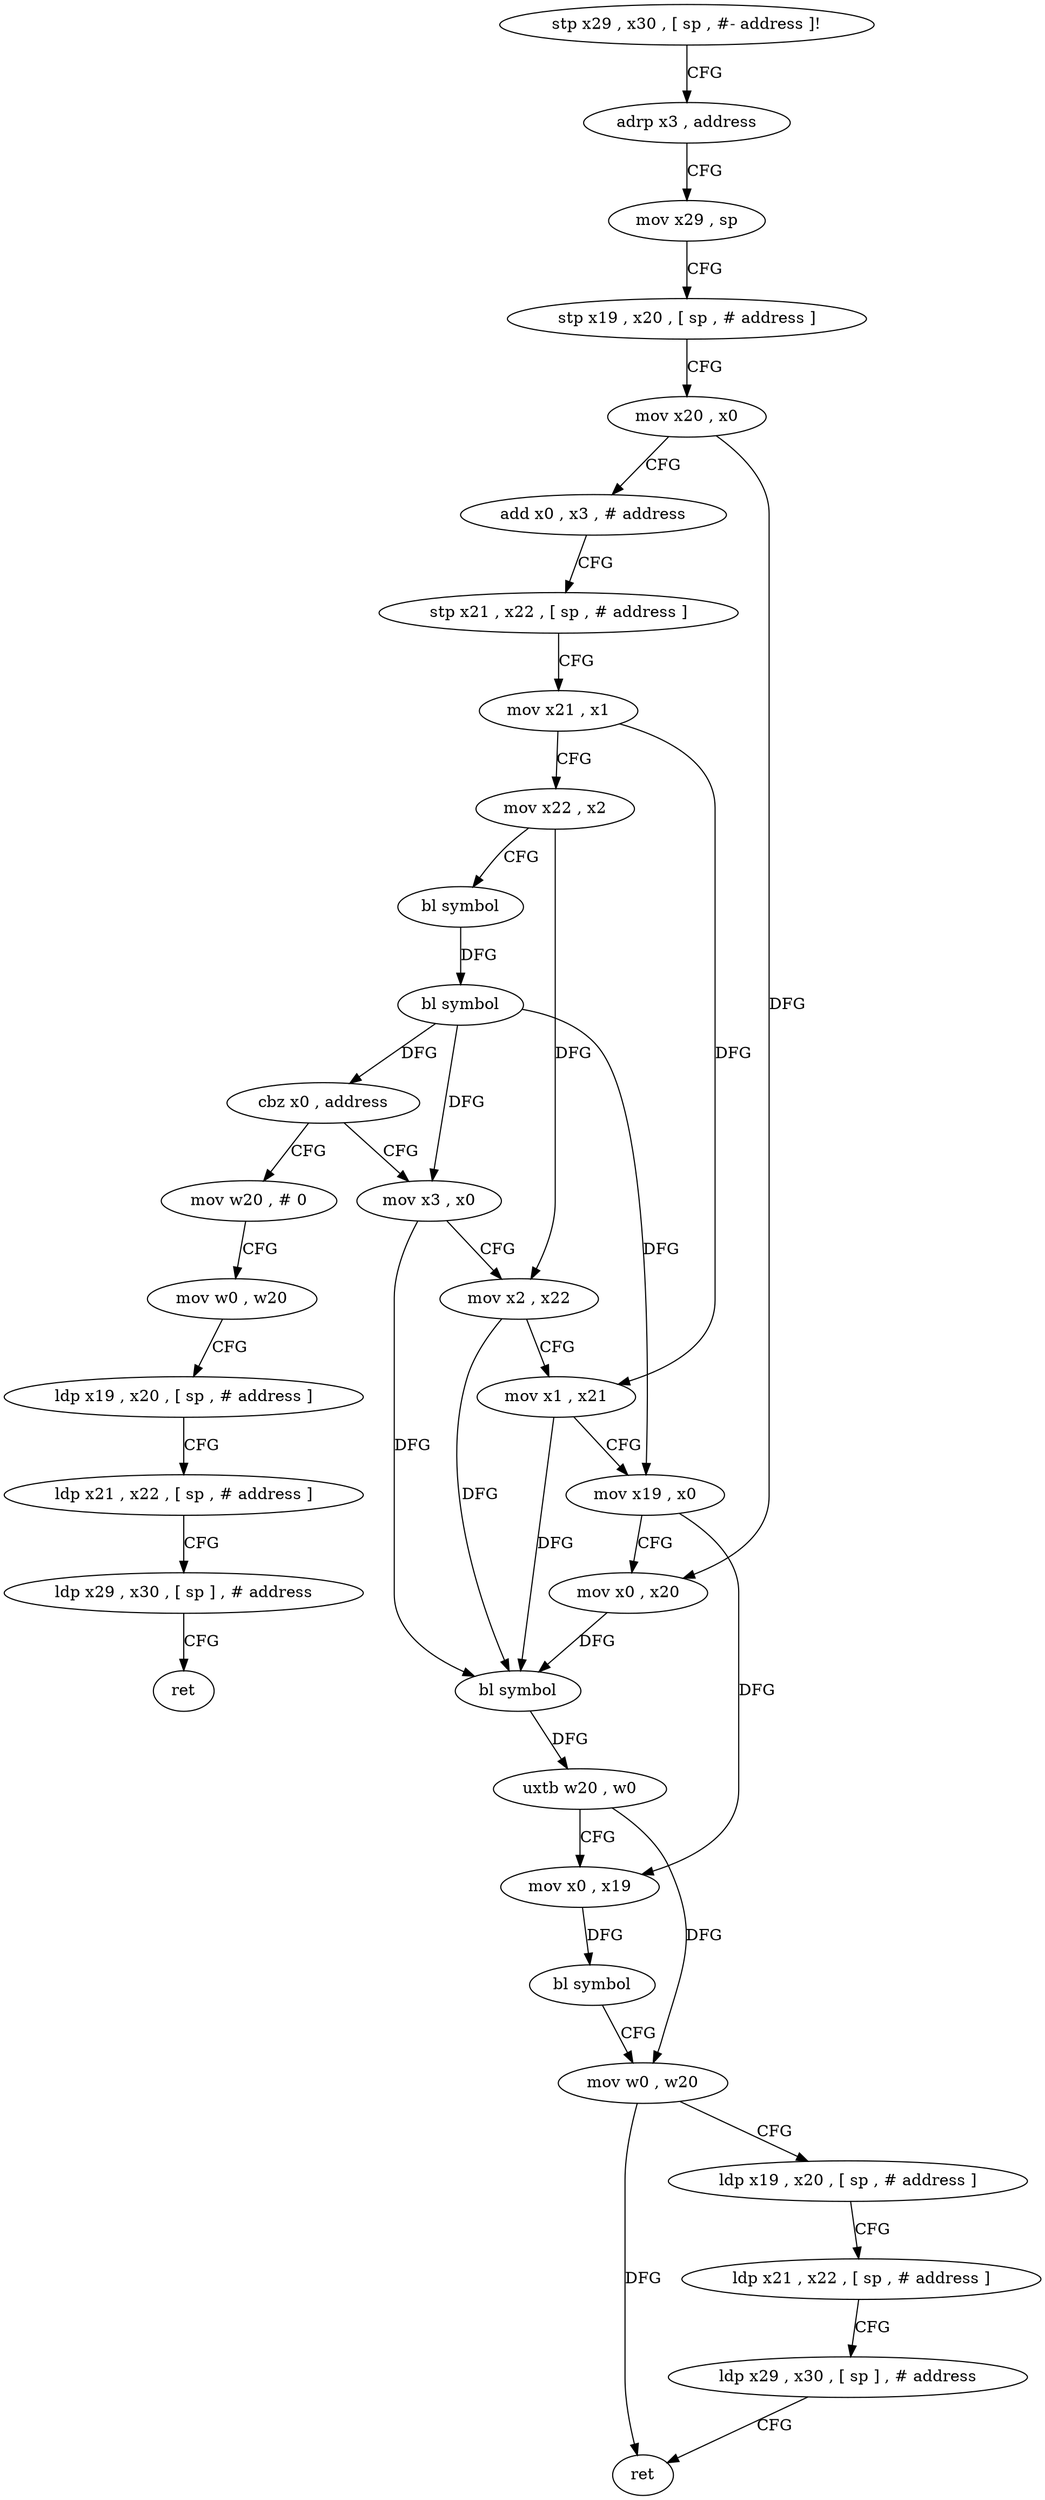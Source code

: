 digraph "func" {
"4311256" [label = "stp x29 , x30 , [ sp , #- address ]!" ]
"4311260" [label = "adrp x3 , address" ]
"4311264" [label = "mov x29 , sp" ]
"4311268" [label = "stp x19 , x20 , [ sp , # address ]" ]
"4311272" [label = "mov x20 , x0" ]
"4311276" [label = "add x0 , x3 , # address" ]
"4311280" [label = "stp x21 , x22 , [ sp , # address ]" ]
"4311284" [label = "mov x21 , x1" ]
"4311288" [label = "mov x22 , x2" ]
"4311292" [label = "bl symbol" ]
"4311296" [label = "bl symbol" ]
"4311300" [label = "cbz x0 , address" ]
"4311360" [label = "mov w20 , # 0" ]
"4311304" [label = "mov x3 , x0" ]
"4311364" [label = "mov w0 , w20" ]
"4311368" [label = "ldp x19 , x20 , [ sp , # address ]" ]
"4311372" [label = "ldp x21 , x22 , [ sp , # address ]" ]
"4311376" [label = "ldp x29 , x30 , [ sp ] , # address" ]
"4311380" [label = "ret" ]
"4311308" [label = "mov x2 , x22" ]
"4311312" [label = "mov x1 , x21" ]
"4311316" [label = "mov x19 , x0" ]
"4311320" [label = "mov x0 , x20" ]
"4311324" [label = "bl symbol" ]
"4311328" [label = "uxtb w20 , w0" ]
"4311332" [label = "mov x0 , x19" ]
"4311336" [label = "bl symbol" ]
"4311340" [label = "mov w0 , w20" ]
"4311344" [label = "ldp x19 , x20 , [ sp , # address ]" ]
"4311348" [label = "ldp x21 , x22 , [ sp , # address ]" ]
"4311352" [label = "ldp x29 , x30 , [ sp ] , # address" ]
"4311356" [label = "ret" ]
"4311256" -> "4311260" [ label = "CFG" ]
"4311260" -> "4311264" [ label = "CFG" ]
"4311264" -> "4311268" [ label = "CFG" ]
"4311268" -> "4311272" [ label = "CFG" ]
"4311272" -> "4311276" [ label = "CFG" ]
"4311272" -> "4311320" [ label = "DFG" ]
"4311276" -> "4311280" [ label = "CFG" ]
"4311280" -> "4311284" [ label = "CFG" ]
"4311284" -> "4311288" [ label = "CFG" ]
"4311284" -> "4311312" [ label = "DFG" ]
"4311288" -> "4311292" [ label = "CFG" ]
"4311288" -> "4311308" [ label = "DFG" ]
"4311292" -> "4311296" [ label = "DFG" ]
"4311296" -> "4311300" [ label = "DFG" ]
"4311296" -> "4311304" [ label = "DFG" ]
"4311296" -> "4311316" [ label = "DFG" ]
"4311300" -> "4311360" [ label = "CFG" ]
"4311300" -> "4311304" [ label = "CFG" ]
"4311360" -> "4311364" [ label = "CFG" ]
"4311304" -> "4311308" [ label = "CFG" ]
"4311304" -> "4311324" [ label = "DFG" ]
"4311364" -> "4311368" [ label = "CFG" ]
"4311368" -> "4311372" [ label = "CFG" ]
"4311372" -> "4311376" [ label = "CFG" ]
"4311376" -> "4311380" [ label = "CFG" ]
"4311308" -> "4311312" [ label = "CFG" ]
"4311308" -> "4311324" [ label = "DFG" ]
"4311312" -> "4311316" [ label = "CFG" ]
"4311312" -> "4311324" [ label = "DFG" ]
"4311316" -> "4311320" [ label = "CFG" ]
"4311316" -> "4311332" [ label = "DFG" ]
"4311320" -> "4311324" [ label = "DFG" ]
"4311324" -> "4311328" [ label = "DFG" ]
"4311328" -> "4311332" [ label = "CFG" ]
"4311328" -> "4311340" [ label = "DFG" ]
"4311332" -> "4311336" [ label = "DFG" ]
"4311336" -> "4311340" [ label = "CFG" ]
"4311340" -> "4311344" [ label = "CFG" ]
"4311340" -> "4311356" [ label = "DFG" ]
"4311344" -> "4311348" [ label = "CFG" ]
"4311348" -> "4311352" [ label = "CFG" ]
"4311352" -> "4311356" [ label = "CFG" ]
}
